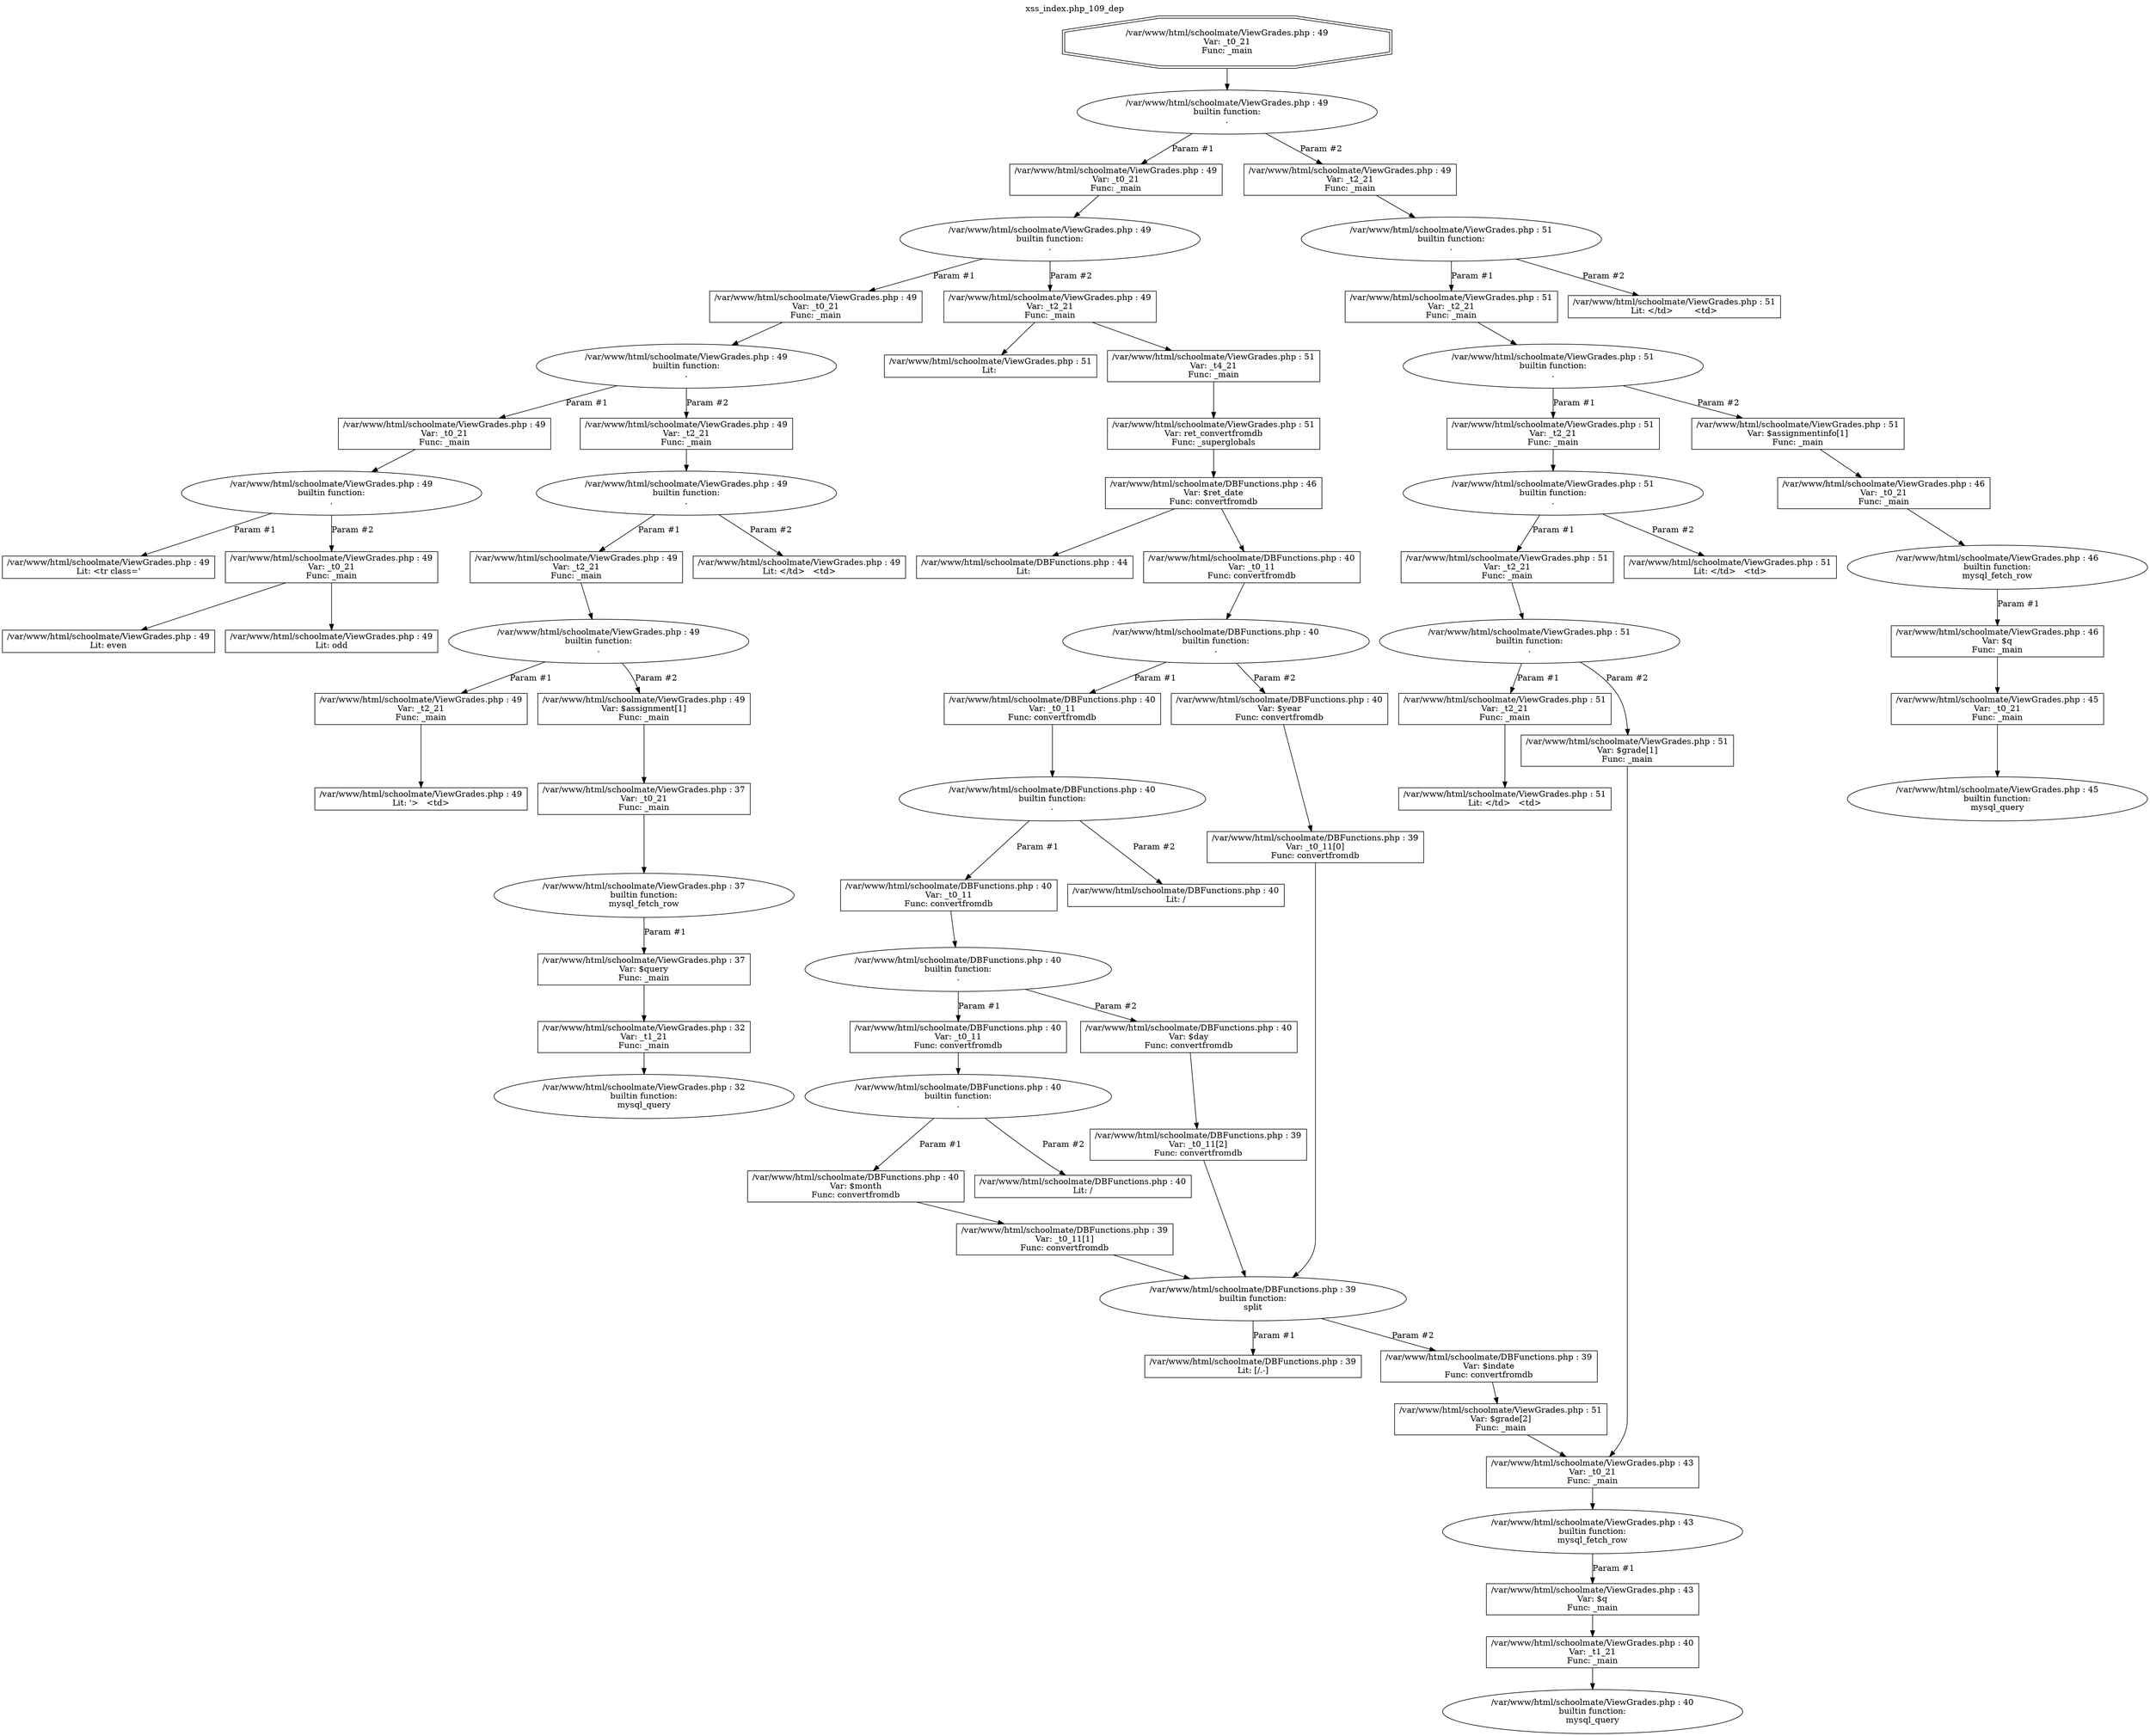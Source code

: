 digraph cfg {
  label="xss_index.php_109_dep";
  labelloc=t;
  n1 [shape=doubleoctagon, label="/var/www/html/schoolmate/ViewGrades.php : 49\nVar: _t0_21\nFunc: _main\n"];
  n2 [shape=ellipse, label="/var/www/html/schoolmate/ViewGrades.php : 49\nbuiltin function:\n.\n"];
  n3 [shape=box, label="/var/www/html/schoolmate/ViewGrades.php : 49\nVar: _t0_21\nFunc: _main\n"];
  n4 [shape=ellipse, label="/var/www/html/schoolmate/ViewGrades.php : 49\nbuiltin function:\n.\n"];
  n5 [shape=box, label="/var/www/html/schoolmate/ViewGrades.php : 49\nVar: _t0_21\nFunc: _main\n"];
  n6 [shape=ellipse, label="/var/www/html/schoolmate/ViewGrades.php : 49\nbuiltin function:\n.\n"];
  n7 [shape=box, label="/var/www/html/schoolmate/ViewGrades.php : 49\nVar: _t0_21\nFunc: _main\n"];
  n8 [shape=ellipse, label="/var/www/html/schoolmate/ViewGrades.php : 49\nbuiltin function:\n.\n"];
  n9 [shape=box, label="/var/www/html/schoolmate/ViewGrades.php : 49\nLit: <tr class='\n"];
  n10 [shape=box, label="/var/www/html/schoolmate/ViewGrades.php : 49\nVar: _t0_21\nFunc: _main\n"];
  n11 [shape=box, label="/var/www/html/schoolmate/ViewGrades.php : 49\nLit: even\n"];
  n12 [shape=box, label="/var/www/html/schoolmate/ViewGrades.php : 49\nLit: odd\n"];
  n13 [shape=box, label="/var/www/html/schoolmate/ViewGrades.php : 49\nVar: _t2_21\nFunc: _main\n"];
  n14 [shape=ellipse, label="/var/www/html/schoolmate/ViewGrades.php : 49\nbuiltin function:\n.\n"];
  n15 [shape=box, label="/var/www/html/schoolmate/ViewGrades.php : 49\nVar: _t2_21\nFunc: _main\n"];
  n16 [shape=ellipse, label="/var/www/html/schoolmate/ViewGrades.php : 49\nbuiltin function:\n.\n"];
  n17 [shape=box, label="/var/www/html/schoolmate/ViewGrades.php : 49\nVar: _t2_21\nFunc: _main\n"];
  n18 [shape=box, label="/var/www/html/schoolmate/ViewGrades.php : 49\nLit: '>   <td>\n"];
  n19 [shape=box, label="/var/www/html/schoolmate/ViewGrades.php : 49\nVar: $assignment[1]\nFunc: _main\n"];
  n20 [shape=box, label="/var/www/html/schoolmate/ViewGrades.php : 37\nVar: _t0_21\nFunc: _main\n"];
  n21 [shape=ellipse, label="/var/www/html/schoolmate/ViewGrades.php : 37\nbuiltin function:\nmysql_fetch_row\n"];
  n22 [shape=box, label="/var/www/html/schoolmate/ViewGrades.php : 37\nVar: $query\nFunc: _main\n"];
  n23 [shape=box, label="/var/www/html/schoolmate/ViewGrades.php : 32\nVar: _t1_21\nFunc: _main\n"];
  n24 [shape=ellipse, label="/var/www/html/schoolmate/ViewGrades.php : 32\nbuiltin function:\nmysql_query\n"];
  n25 [shape=box, label="/var/www/html/schoolmate/ViewGrades.php : 49\nLit: </td>   <td>\n"];
  n26 [shape=box, label="/var/www/html/schoolmate/ViewGrades.php : 49\nVar: _t2_21\nFunc: _main\n"];
  n27 [shape=box, label="/var/www/html/schoolmate/ViewGrades.php : 51\nLit: \n"];
  n28 [shape=box, label="/var/www/html/schoolmate/ViewGrades.php : 51\nVar: _t4_21\nFunc: _main\n"];
  n29 [shape=box, label="/var/www/html/schoolmate/ViewGrades.php : 51\nVar: ret_convertfromdb\nFunc: _superglobals\n"];
  n30 [shape=box, label="/var/www/html/schoolmate/DBFunctions.php : 46\nVar: $ret_date\nFunc: convertfromdb\n"];
  n31 [shape=box, label="/var/www/html/schoolmate/DBFunctions.php : 44\nLit: \n"];
  n32 [shape=box, label="/var/www/html/schoolmate/DBFunctions.php : 40\nVar: _t0_11\nFunc: convertfromdb\n"];
  n33 [shape=ellipse, label="/var/www/html/schoolmate/DBFunctions.php : 40\nbuiltin function:\n.\n"];
  n34 [shape=box, label="/var/www/html/schoolmate/DBFunctions.php : 40\nVar: _t0_11\nFunc: convertfromdb\n"];
  n35 [shape=ellipse, label="/var/www/html/schoolmate/DBFunctions.php : 40\nbuiltin function:\n.\n"];
  n36 [shape=box, label="/var/www/html/schoolmate/DBFunctions.php : 40\nVar: _t0_11\nFunc: convertfromdb\n"];
  n37 [shape=ellipse, label="/var/www/html/schoolmate/DBFunctions.php : 40\nbuiltin function:\n.\n"];
  n38 [shape=box, label="/var/www/html/schoolmate/DBFunctions.php : 40\nVar: _t0_11\nFunc: convertfromdb\n"];
  n39 [shape=ellipse, label="/var/www/html/schoolmate/DBFunctions.php : 40\nbuiltin function:\n.\n"];
  n40 [shape=box, label="/var/www/html/schoolmate/DBFunctions.php : 40\nVar: $month\nFunc: convertfromdb\n"];
  n41 [shape=box, label="/var/www/html/schoolmate/DBFunctions.php : 39\nVar: _t0_11[1]\nFunc: convertfromdb\n"];
  n42 [shape=ellipse, label="/var/www/html/schoolmate/DBFunctions.php : 39\nbuiltin function:\nsplit\n"];
  n43 [shape=box, label="/var/www/html/schoolmate/DBFunctions.php : 39\nLit: [/.-]\n"];
  n44 [shape=box, label="/var/www/html/schoolmate/DBFunctions.php : 39\nVar: $indate\nFunc: convertfromdb\n"];
  n45 [shape=box, label="/var/www/html/schoolmate/ViewGrades.php : 51\nVar: $grade[2]\nFunc: _main\n"];
  n46 [shape=box, label="/var/www/html/schoolmate/ViewGrades.php : 43\nVar: _t0_21\nFunc: _main\n"];
  n47 [shape=ellipse, label="/var/www/html/schoolmate/ViewGrades.php : 43\nbuiltin function:\nmysql_fetch_row\n"];
  n48 [shape=box, label="/var/www/html/schoolmate/ViewGrades.php : 43\nVar: $q\nFunc: _main\n"];
  n49 [shape=box, label="/var/www/html/schoolmate/ViewGrades.php : 40\nVar: _t1_21\nFunc: _main\n"];
  n50 [shape=ellipse, label="/var/www/html/schoolmate/ViewGrades.php : 40\nbuiltin function:\nmysql_query\n"];
  n51 [shape=box, label="/var/www/html/schoolmate/DBFunctions.php : 40\nLit: /\n"];
  n52 [shape=box, label="/var/www/html/schoolmate/DBFunctions.php : 40\nVar: $day\nFunc: convertfromdb\n"];
  n53 [shape=box, label="/var/www/html/schoolmate/DBFunctions.php : 39\nVar: _t0_11[2]\nFunc: convertfromdb\n"];
  n54 [shape=box, label="/var/www/html/schoolmate/DBFunctions.php : 40\nLit: /\n"];
  n55 [shape=box, label="/var/www/html/schoolmate/DBFunctions.php : 40\nVar: $year\nFunc: convertfromdb\n"];
  n56 [shape=box, label="/var/www/html/schoolmate/DBFunctions.php : 39\nVar: _t0_11[0]\nFunc: convertfromdb\n"];
  n57 [shape=box, label="/var/www/html/schoolmate/ViewGrades.php : 49\nVar: _t2_21\nFunc: _main\n"];
  n58 [shape=ellipse, label="/var/www/html/schoolmate/ViewGrades.php : 51\nbuiltin function:\n.\n"];
  n59 [shape=box, label="/var/www/html/schoolmate/ViewGrades.php : 51\nVar: _t2_21\nFunc: _main\n"];
  n60 [shape=ellipse, label="/var/www/html/schoolmate/ViewGrades.php : 51\nbuiltin function:\n.\n"];
  n61 [shape=box, label="/var/www/html/schoolmate/ViewGrades.php : 51\nVar: _t2_21\nFunc: _main\n"];
  n62 [shape=ellipse, label="/var/www/html/schoolmate/ViewGrades.php : 51\nbuiltin function:\n.\n"];
  n63 [shape=box, label="/var/www/html/schoolmate/ViewGrades.php : 51\nVar: _t2_21\nFunc: _main\n"];
  n64 [shape=ellipse, label="/var/www/html/schoolmate/ViewGrades.php : 51\nbuiltin function:\n.\n"];
  n65 [shape=box, label="/var/www/html/schoolmate/ViewGrades.php : 51\nVar: _t2_21\nFunc: _main\n"];
  n66 [shape=box, label="/var/www/html/schoolmate/ViewGrades.php : 51\nLit: </td>   <td>\n"];
  n67 [shape=box, label="/var/www/html/schoolmate/ViewGrades.php : 51\nVar: $grade[1]\nFunc: _main\n"];
  n68 [shape=box, label="/var/www/html/schoolmate/ViewGrades.php : 51\nLit: </td>   <td>\n"];
  n69 [shape=box, label="/var/www/html/schoolmate/ViewGrades.php : 51\nVar: $assignmentinfo[1]\nFunc: _main\n"];
  n70 [shape=box, label="/var/www/html/schoolmate/ViewGrades.php : 46\nVar: _t0_21\nFunc: _main\n"];
  n71 [shape=ellipse, label="/var/www/html/schoolmate/ViewGrades.php : 46\nbuiltin function:\nmysql_fetch_row\n"];
  n72 [shape=box, label="/var/www/html/schoolmate/ViewGrades.php : 46\nVar: $q\nFunc: _main\n"];
  n73 [shape=box, label="/var/www/html/schoolmate/ViewGrades.php : 45\nVar: _t0_21\nFunc: _main\n"];
  n74 [shape=ellipse, label="/var/www/html/schoolmate/ViewGrades.php : 45\nbuiltin function:\nmysql_query\n"];
  n75 [shape=box, label="/var/www/html/schoolmate/ViewGrades.php : 51\nLit: </td>	<td>\n"];
  n1 -> n2;
  n3 -> n4;
  n5 -> n6;
  n7 -> n8;
  n8 -> n9[label="Param #1"];
  n8 -> n10[label="Param #2"];
  n10 -> n11;
  n10 -> n12;
  n6 -> n7[label="Param #1"];
  n6 -> n13[label="Param #2"];
  n13 -> n14;
  n15 -> n16;
  n17 -> n18;
  n16 -> n17[label="Param #1"];
  n16 -> n19[label="Param #2"];
  n20 -> n21;
  n23 -> n24;
  n22 -> n23;
  n21 -> n22[label="Param #1"];
  n19 -> n20;
  n14 -> n15[label="Param #1"];
  n14 -> n25[label="Param #2"];
  n4 -> n5[label="Param #1"];
  n4 -> n26[label="Param #2"];
  n26 -> n27;
  n26 -> n28;
  n30 -> n31;
  n30 -> n32;
  n32 -> n33;
  n34 -> n35;
  n36 -> n37;
  n38 -> n39;
  n41 -> n42;
  n42 -> n43[label="Param #1"];
  n42 -> n44[label="Param #2"];
  n46 -> n47;
  n49 -> n50;
  n48 -> n49;
  n47 -> n48[label="Param #1"];
  n45 -> n46;
  n44 -> n45;
  n40 -> n41;
  n39 -> n40[label="Param #1"];
  n39 -> n51[label="Param #2"];
  n37 -> n38[label="Param #1"];
  n37 -> n52[label="Param #2"];
  n53 -> n42;
  n52 -> n53;
  n35 -> n36[label="Param #1"];
  n35 -> n54[label="Param #2"];
  n33 -> n34[label="Param #1"];
  n33 -> n55[label="Param #2"];
  n56 -> n42;
  n55 -> n56;
  n29 -> n30;
  n28 -> n29;
  n2 -> n3[label="Param #1"];
  n2 -> n57[label="Param #2"];
  n57 -> n58;
  n59 -> n60;
  n61 -> n62;
  n63 -> n64;
  n65 -> n66;
  n64 -> n65[label="Param #1"];
  n64 -> n67[label="Param #2"];
  n67 -> n46;
  n62 -> n63[label="Param #1"];
  n62 -> n68[label="Param #2"];
  n60 -> n61[label="Param #1"];
  n60 -> n69[label="Param #2"];
  n70 -> n71;
  n73 -> n74;
  n72 -> n73;
  n71 -> n72[label="Param #1"];
  n69 -> n70;
  n58 -> n59[label="Param #1"];
  n58 -> n75[label="Param #2"];
}
